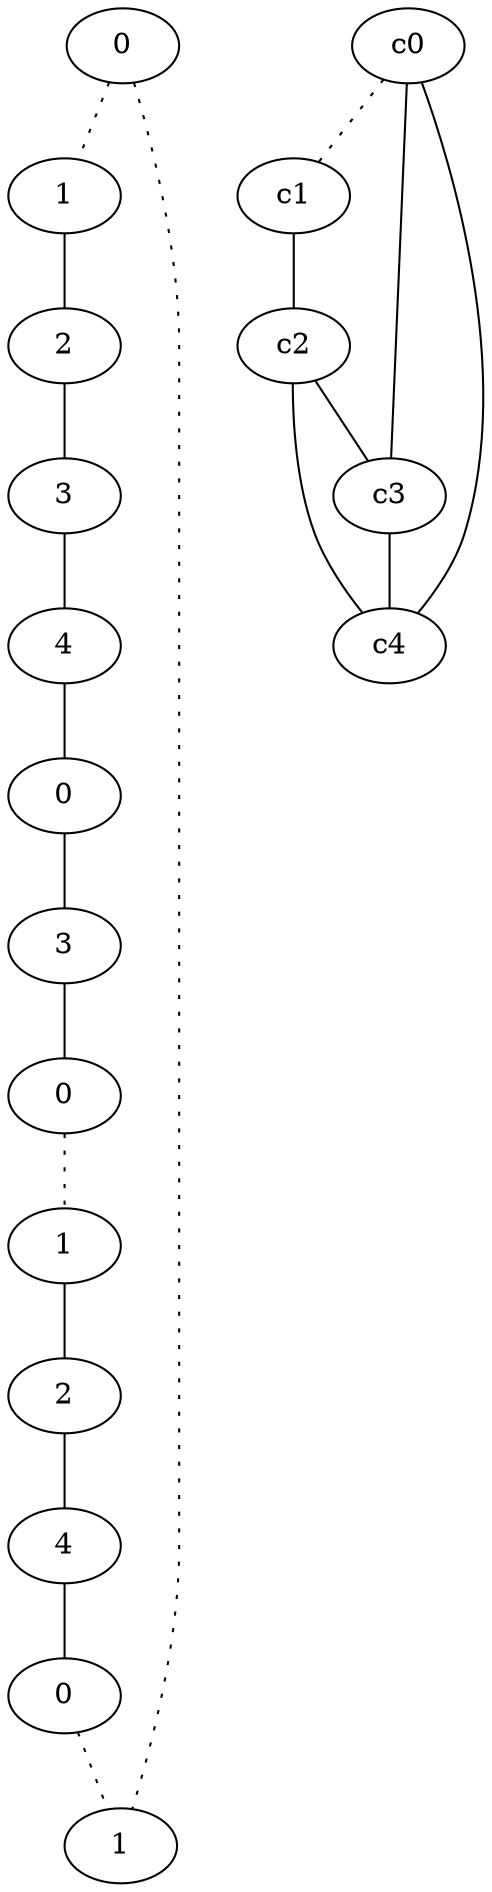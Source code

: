 graph {
a0[label=0];
a1[label=1];
a2[label=2];
a3[label=3];
a4[label=4];
a5[label=0];
a6[label=3];
a7[label=0];
a8[label=1];
a9[label=2];
a10[label=4];
a11[label=0];
a12[label=1];
a0 -- a1 [style=dotted];
a0 -- a12 [style=dotted];
a1 -- a2;
a2 -- a3;
a3 -- a4;
a4 -- a5;
a5 -- a6;
a6 -- a7;
a7 -- a8 [style=dotted];
a8 -- a9;
a9 -- a10;
a10 -- a11;
a11 -- a12 [style=dotted];
c0 -- c1 [style=dotted];
c0 -- c3;
c0 -- c4;
c1 -- c2;
c2 -- c3;
c2 -- c4;
c3 -- c4;
}
